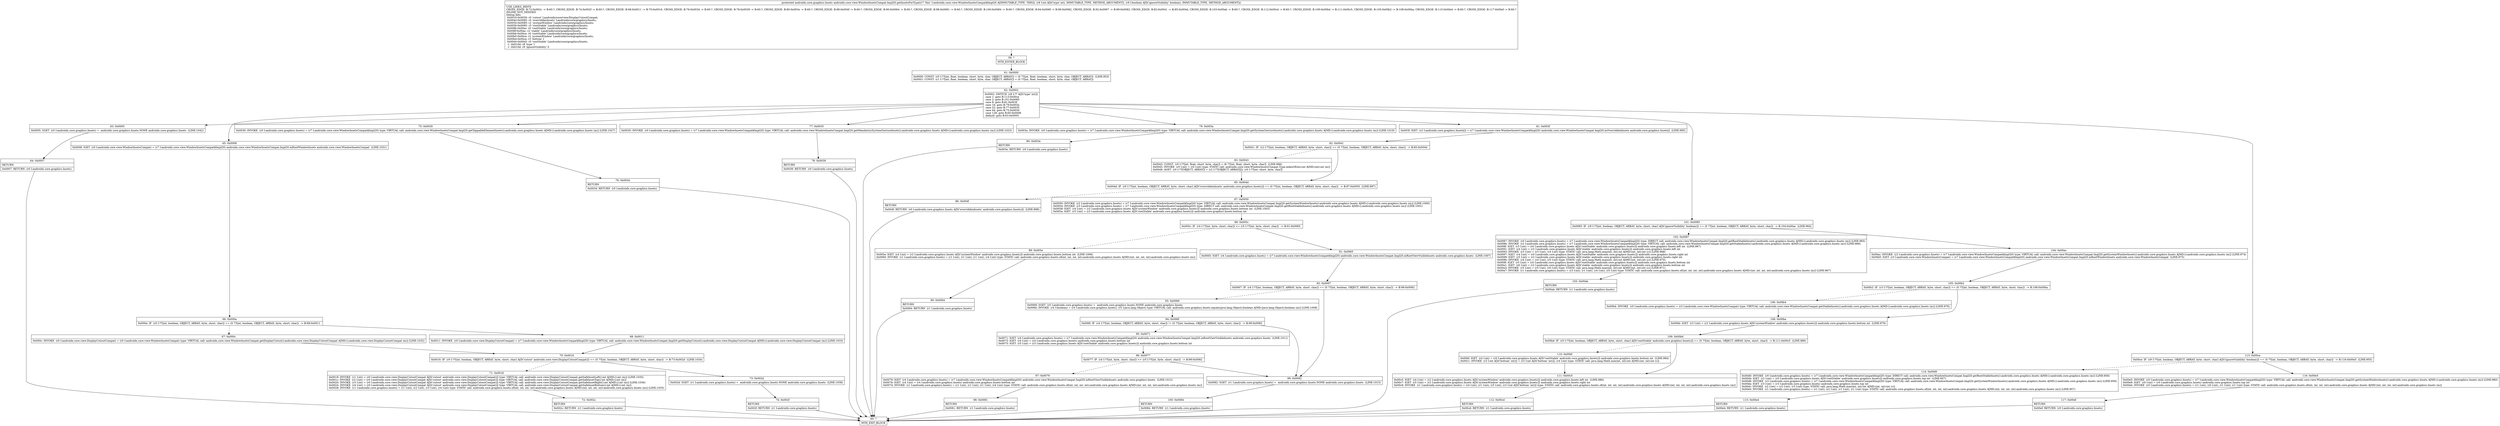 digraph "CFG forandroidx.core.view.WindowInsetsCompat.Impl20.getInsetsForType(IZ)Landroidx\/core\/graphics\/Insets;" {
Node_59 [shape=record,label="{59\:\ ?|MTH_ENTER_BLOCK\l}"];
Node_61 [shape=record,label="{61\:\ 0x0000|0x0000: CONST  (r0 I:??[int, float, boolean, short, byte, char, OBJECT, ARRAY]) = (0 ??[int, float, boolean, short, byte, char, OBJECT, ARRAY])  (LINE:953)\l0x0001: CONST  (r1 I:??[int, float, boolean, short, byte, char, OBJECT, ARRAY]) = (0 ??[int, float, boolean, short, byte, char, OBJECT, ARRAY]) \l}"];
Node_62 [shape=record,label="{62\:\ 0x0002|0x0002: SWITCH  (r8 I:?? A[D('type' int)])\l case 1: goto B:113:0x00ce\l case 2: goto B:101:0x0085\l case 8: goto B:81:0x003f\l case 16: goto B:79:0x003a\l case 32: goto B:77:0x0035\l case 64: goto B:75:0x0030\l case 128: goto B:65:0x0008\l default: goto B:63:0x0005 \l}"];
Node_63 [shape=record,label="{63\:\ 0x0005|0x0005: SGET  (r0 I:androidx.core.graphics.Insets) =  androidx.core.graphics.Insets.NONE androidx.core.graphics.Insets  (LINE:1042)\l}"];
Node_64 [shape=record,label="{64\:\ 0x0007|RETURN\l|0x0007: RETURN  (r0 I:androidx.core.graphics.Insets) \l}"];
Node_60 [shape=record,label="{60\:\ ?|MTH_EXIT_BLOCK\l}"];
Node_65 [shape=record,label="{65\:\ 0x0008|0x0008: IGET  (r0 I:androidx.core.view.WindowInsetsCompat) = (r7 I:androidx.core.view.WindowInsetsCompat$Impl20) androidx.core.view.WindowInsetsCompat.Impl20.mRootWindowInsets androidx.core.view.WindowInsetsCompat  (LINE:1031)\l}"];
Node_66 [shape=record,label="{66\:\ 0x000a|0x000a: IF  (r0 I:??[int, boolean, OBJECT, ARRAY, byte, short, char]) == (0 ??[int, boolean, OBJECT, ARRAY, byte, short, char])  \-\> B:68:0x0011 \l}"];
Node_67 [shape=record,label="{67\:\ 0x000c|0x000c: INVOKE  (r0 I:androidx.core.view.DisplayCutoutCompat) = (r0 I:androidx.core.view.WindowInsetsCompat) type: VIRTUAL call: androidx.core.view.WindowInsetsCompat.getDisplayCutout():androidx.core.view.DisplayCutoutCompat A[MD:():androidx.core.view.DisplayCutoutCompat (m)] (LINE:1032)\l}"];
Node_70 [shape=record,label="{70\:\ 0x0016|0x0016: IF  (r0 I:??[int, boolean, OBJECT, ARRAY, byte, short, char] A[D('cutout' androidx.core.view.DisplayCutoutCompat)]) == (0 ??[int, boolean, OBJECT, ARRAY, byte, short, char])  \-\> B:73:0x002d  (LINE:1034)\l}"];
Node_71 [shape=record,label="{71\:\ 0x0018|0x0018: INVOKE  (r1 I:int) = (r0 I:androidx.core.view.DisplayCutoutCompat A[D('cutout' androidx.core.view.DisplayCutoutCompat)]) type: VIRTUAL call: androidx.core.view.DisplayCutoutCompat.getSafeInsetLeft():int A[MD:():int (m)] (LINE:1035)\l0x001c: INVOKE  (r2 I:int) = (r0 I:androidx.core.view.DisplayCutoutCompat A[D('cutout' androidx.core.view.DisplayCutoutCompat)]) type: VIRTUAL call: androidx.core.view.DisplayCutoutCompat.getSafeInsetTop():int A[MD:():int (m)]\l0x0020: INVOKE  (r3 I:int) = (r0 I:androidx.core.view.DisplayCutoutCompat A[D('cutout' androidx.core.view.DisplayCutoutCompat)]) type: VIRTUAL call: androidx.core.view.DisplayCutoutCompat.getSafeInsetRight():int A[MD:():int (m)] (LINE:1036)\l0x0024: INVOKE  (r4 I:int) = (r0 I:androidx.core.view.DisplayCutoutCompat A[D('cutout' androidx.core.view.DisplayCutoutCompat)]) type: VIRTUAL call: androidx.core.view.DisplayCutoutCompat.getSafeInsetBottom():int A[MD:():int (m)]\l0x0028: INVOKE  (r1 I:androidx.core.graphics.Insets) = (r1 I:int), (r2 I:int), (r3 I:int), (r4 I:int) type: STATIC call: androidx.core.graphics.Insets.of(int, int, int, int):androidx.core.graphics.Insets A[MD:(int, int, int, int):androidx.core.graphics.Insets (m)] (LINE:1035)\l}"];
Node_72 [shape=record,label="{72\:\ 0x002c|RETURN\l|0x002c: RETURN  (r1 I:androidx.core.graphics.Insets) \l}"];
Node_73 [shape=record,label="{73\:\ 0x002d|0x002d: SGET  (r1 I:androidx.core.graphics.Insets) =  androidx.core.graphics.Insets.NONE androidx.core.graphics.Insets  (LINE:1038)\l}"];
Node_74 [shape=record,label="{74\:\ 0x002f|RETURN\l|0x002f: RETURN  (r1 I:androidx.core.graphics.Insets) \l}"];
Node_68 [shape=record,label="{68\:\ 0x0011|0x0011: INVOKE  (r0 I:androidx.core.view.DisplayCutoutCompat) = (r7 I:androidx.core.view.WindowInsetsCompat$Impl20) type: VIRTUAL call: androidx.core.view.WindowInsetsCompat.Impl20.getDisplayCutout():androidx.core.view.DisplayCutoutCompat A[MD:():androidx.core.view.DisplayCutoutCompat (m)] (LINE:1033)\l}"];
Node_75 [shape=record,label="{75\:\ 0x0030|0x0030: INVOKE  (r0 I:androidx.core.graphics.Insets) = (r7 I:androidx.core.view.WindowInsetsCompat$Impl20) type: VIRTUAL call: androidx.core.view.WindowInsetsCompat.Impl20.getTappableElementInsets():androidx.core.graphics.Insets A[MD:():androidx.core.graphics.Insets (m)] (LINE:1027)\l}"];
Node_76 [shape=record,label="{76\:\ 0x0034|RETURN\l|0x0034: RETURN  (r0 I:androidx.core.graphics.Insets) \l}"];
Node_77 [shape=record,label="{77\:\ 0x0035|0x0035: INVOKE  (r0 I:androidx.core.graphics.Insets) = (r7 I:androidx.core.view.WindowInsetsCompat$Impl20) type: VIRTUAL call: androidx.core.view.WindowInsetsCompat.Impl20.getMandatorySystemGestureInsets():androidx.core.graphics.Insets A[MD:():androidx.core.graphics.Insets (m)] (LINE:1023)\l}"];
Node_78 [shape=record,label="{78\:\ 0x0039|RETURN\l|0x0039: RETURN  (r0 I:androidx.core.graphics.Insets) \l}"];
Node_79 [shape=record,label="{79\:\ 0x003a|0x003a: INVOKE  (r0 I:androidx.core.graphics.Insets) = (r7 I:androidx.core.view.WindowInsetsCompat$Impl20) type: VIRTUAL call: androidx.core.view.WindowInsetsCompat.Impl20.getSystemGestureInsets():androidx.core.graphics.Insets A[MD:():androidx.core.graphics.Insets (m)] (LINE:1019)\l}"];
Node_80 [shape=record,label="{80\:\ 0x003e|RETURN\l|0x003e: RETURN  (r0 I:androidx.core.graphics.Insets) \l}"];
Node_81 [shape=record,label="{81\:\ 0x003f|0x003f: IGET  (r2 I:androidx.core.graphics.Insets[]) = (r7 I:androidx.core.view.WindowInsetsCompat$Impl20) androidx.core.view.WindowInsetsCompat.Impl20.mOverriddenInsets androidx.core.graphics.Insets[]  (LINE:995)\l}"];
Node_82 [shape=record,label="{82\:\ 0x0041|0x0041: IF  (r2 I:??[int, boolean, OBJECT, ARRAY, byte, short, char]) == (0 ??[int, boolean, OBJECT, ARRAY, byte, short, char])  \-\> B:85:0x004d \l}"];
Node_83 [shape=record,label="{83\:\ 0x0043|0x0043: CONST  (r0 I:??[int, float, short, byte, char]) = (8 ??[int, float, short, byte, char])  (LINE:996)\l0x0045: INVOKE  (r0 I:int) = (r0 I:int) type: STATIC call: androidx.core.view.WindowInsetsCompat.Type.indexOf(int):int A[MD:(int):int (m)]\l0x0049: AGET  (r0 I:??[OBJECT, ARRAY]) = (r2 I:??[OBJECT, ARRAY][]), (r0 I:??[int, short, byte, char]) \l}"];
Node_85 [shape=record,label="{85\:\ 0x004d|0x004d: IF  (r0 I:??[int, boolean, OBJECT, ARRAY, byte, short, char] A[D('overriddenInsets' androidx.core.graphics.Insets)]) == (0 ??[int, boolean, OBJECT, ARRAY, byte, short, char])  \-\> B:87:0x0050  (LINE:997)\l}"];
Node_86 [shape=record,label="{86\:\ 0x004f|RETURN\l|0x004f: RETURN  (r0 I:androidx.core.graphics.Insets A[D('overriddenInsets' androidx.core.graphics.Insets)])  (LINE:998)\l}"];
Node_87 [shape=record,label="{87\:\ 0x0050|0x0050: INVOKE  (r2 I:androidx.core.graphics.Insets) = (r7 I:androidx.core.view.WindowInsetsCompat$Impl20) type: VIRTUAL call: androidx.core.view.WindowInsetsCompat.Impl20.getSystemWindowInsets():androidx.core.graphics.Insets A[MD:():androidx.core.graphics.Insets (m)] (LINE:1000)\l0x0054: INVOKE  (r3 I:androidx.core.graphics.Insets) = (r7 I:androidx.core.view.WindowInsetsCompat$Impl20) type: DIRECT call: androidx.core.view.WindowInsetsCompat.Impl20.getRootStableInsets():androidx.core.graphics.Insets A[MD:():androidx.core.graphics.Insets (m)] (LINE:1001)\l0x0058: IGET  (r4 I:int) = (r2 I:androidx.core.graphics.Insets A[D('systemWindow' androidx.core.graphics.Insets)]) androidx.core.graphics.Insets.bottom int  (LINE:1003)\l0x005a: IGET  (r5 I:int) = (r3 I:androidx.core.graphics.Insets A[D('rootStable' androidx.core.graphics.Insets)]) androidx.core.graphics.Insets.bottom int \l}"];
Node_88 [shape=record,label="{88\:\ 0x005c|0x005c: IF  (r4 I:??[int, byte, short, char]) \<= (r5 I:??[int, byte, short, char])  \-\> B:91:0x0065 \l}"];
Node_89 [shape=record,label="{89\:\ 0x005e|0x005e: IGET  (r4 I:int) = (r2 I:androidx.core.graphics.Insets A[D('systemWindow' androidx.core.graphics.Insets)]) androidx.core.graphics.Insets.bottom int  (LINE:1006)\l0x0060: INVOKE  (r1 I:androidx.core.graphics.Insets) = (r1 I:int), (r1 I:int), (r1 I:int), (r4 I:int) type: STATIC call: androidx.core.graphics.Insets.of(int, int, int, int):androidx.core.graphics.Insets A[MD:(int, int, int, int):androidx.core.graphics.Insets (m)]\l}"];
Node_90 [shape=record,label="{90\:\ 0x0064|RETURN\l|0x0064: RETURN  (r1 I:androidx.core.graphics.Insets) \l}"];
Node_91 [shape=record,label="{91\:\ 0x0065|0x0065: IGET  (r4 I:androidx.core.graphics.Insets) = (r7 I:androidx.core.view.WindowInsetsCompat$Impl20) androidx.core.view.WindowInsetsCompat.Impl20.mRootViewVisibleInsets androidx.core.graphics.Insets  (LINE:1007)\l}"];
Node_92 [shape=record,label="{92\:\ 0x0067|0x0067: IF  (r4 I:??[int, boolean, OBJECT, ARRAY, byte, short, char]) == (0 ??[int, boolean, OBJECT, ARRAY, byte, short, char])  \-\> B:99:0x0082 \l}"];
Node_93 [shape=record,label="{93\:\ 0x0069|0x0069: SGET  (r5 I:androidx.core.graphics.Insets) =  androidx.core.graphics.Insets.NONE androidx.core.graphics.Insets \l0x006b: INVOKE  (r4 I:boolean) = (r4 I:androidx.core.graphics.Insets), (r5 I:java.lang.Object) type: VIRTUAL call: androidx.core.graphics.Insets.equals(java.lang.Object):boolean A[MD:(java.lang.Object):boolean (m)] (LINE:1008)\l}"];
Node_94 [shape=record,label="{94\:\ 0x006f|0x006f: IF  (r4 I:??[int, boolean, OBJECT, ARRAY, byte, short, char]) != (0 ??[int, boolean, OBJECT, ARRAY, byte, short, char])  \-\> B:99:0x0082 \l}"];
Node_95 [shape=record,label="{95\:\ 0x0071|0x0071: IGET  (r4 I:androidx.core.graphics.Insets) = (r7 I:androidx.core.view.WindowInsetsCompat$Impl20) androidx.core.view.WindowInsetsCompat.Impl20.mRootViewVisibleInsets androidx.core.graphics.Insets  (LINE:1011)\l0x0073: IGET  (r4 I:int) = (r4 I:androidx.core.graphics.Insets) androidx.core.graphics.Insets.bottom int \l0x0075: IGET  (r5 I:int) = (r3 I:androidx.core.graphics.Insets A[D('rootStable' androidx.core.graphics.Insets)]) androidx.core.graphics.Insets.bottom int \l}"];
Node_96 [shape=record,label="{96\:\ 0x0077|0x0077: IF  (r4 I:??[int, byte, short, char]) \<= (r5 I:??[int, byte, short, char])  \-\> B:99:0x0082 \l}"];
Node_97 [shape=record,label="{97\:\ 0x0079|0x0079: IGET  (r4 I:androidx.core.graphics.Insets) = (r7 I:androidx.core.view.WindowInsetsCompat$Impl20) androidx.core.view.WindowInsetsCompat.Impl20.mRootViewVisibleInsets androidx.core.graphics.Insets  (LINE:1012)\l0x007b: IGET  (r4 I:int) = (r4 I:androidx.core.graphics.Insets) androidx.core.graphics.Insets.bottom int \l0x007d: INVOKE  (r1 I:androidx.core.graphics.Insets) = (r1 I:int), (r1 I:int), (r1 I:int), (r4 I:int) type: STATIC call: androidx.core.graphics.Insets.of(int, int, int, int):androidx.core.graphics.Insets A[MD:(int, int, int, int):androidx.core.graphics.Insets (m)]\l}"];
Node_98 [shape=record,label="{98\:\ 0x0081|RETURN\l|0x0081: RETURN  (r1 I:androidx.core.graphics.Insets) \l}"];
Node_99 [shape=record,label="{99\:\ 0x0082|0x0082: SGET  (r1 I:androidx.core.graphics.Insets) =  androidx.core.graphics.Insets.NONE androidx.core.graphics.Insets  (LINE:1015)\l}"];
Node_100 [shape=record,label="{100\:\ 0x0084|RETURN\l|0x0084: RETURN  (r1 I:androidx.core.graphics.Insets) \l}"];
Node_101 [shape=record,label="{101\:\ 0x0085|0x0085: IF  (r9 I:??[int, boolean, OBJECT, ARRAY, byte, short, char] A[D('ignoreVisibility' boolean)]) == (0 ??[int, boolean, OBJECT, ARRAY, byte, short, char])  \-\> B:104:0x00ac  (LINE:964)\l}"];
Node_102 [shape=record,label="{102\:\ 0x0087|0x0087: INVOKE  (r0 I:androidx.core.graphics.Insets) = (r7 I:androidx.core.view.WindowInsetsCompat$Impl20) type: DIRECT call: androidx.core.view.WindowInsetsCompat.Impl20.getRootStableInsets():androidx.core.graphics.Insets A[MD:():androidx.core.graphics.Insets (m)] (LINE:965)\l0x008b: INVOKE  (r2 I:androidx.core.graphics.Insets) = (r7 I:androidx.core.view.WindowInsetsCompat$Impl20) type: VIRTUAL call: androidx.core.view.WindowInsetsCompat.Impl20.getStableInsets():androidx.core.graphics.Insets A[MD:():androidx.core.graphics.Insets (m)] (LINE:966)\l0x008f: IGET  (r3 I:int) = (r0 I:androidx.core.graphics.Insets A[D('rootStable' androidx.core.graphics.Insets)]) androidx.core.graphics.Insets.left int  (LINE:967)\l0x0091: IGET  (r4 I:int) = (r2 I:androidx.core.graphics.Insets A[D('stable' androidx.core.graphics.Insets)]) androidx.core.graphics.Insets.left int \l0x0093: INVOKE  (r3 I:int) = (r3 I:int), (r4 I:int) type: STATIC call: java.lang.Math.max(int, int):int A[MD:(int, int):int (c)] (LINE:968)\l0x0097: IGET  (r4 I:int) = (r0 I:androidx.core.graphics.Insets A[D('rootStable' androidx.core.graphics.Insets)]) androidx.core.graphics.Insets.right int \l0x0099: IGET  (r5 I:int) = (r2 I:androidx.core.graphics.Insets A[D('stable' androidx.core.graphics.Insets)]) androidx.core.graphics.Insets.right int \l0x009b: INVOKE  (r4 I:int) = (r4 I:int), (r5 I:int) type: STATIC call: java.lang.Math.max(int, int):int A[MD:(int, int):int (c)] (LINE:970)\l0x009f: IGET  (r5 I:int) = (r0 I:androidx.core.graphics.Insets A[D('rootStable' androidx.core.graphics.Insets)]) androidx.core.graphics.Insets.bottom int \l0x00a1: IGET  (r6 I:int) = (r2 I:androidx.core.graphics.Insets A[D('stable' androidx.core.graphics.Insets)]) androidx.core.graphics.Insets.bottom int \l0x00a3: INVOKE  (r5 I:int) = (r5 I:int), (r6 I:int) type: STATIC call: java.lang.Math.max(int, int):int A[MD:(int, int):int (c)] (LINE:971)\l0x00a7: INVOKE  (r1 I:androidx.core.graphics.Insets) = (r3 I:int), (r1 I:int), (r4 I:int), (r5 I:int) type: STATIC call: androidx.core.graphics.Insets.of(int, int, int, int):androidx.core.graphics.Insets A[MD:(int, int, int, int):androidx.core.graphics.Insets (m)] (LINE:967)\l}"];
Node_103 [shape=record,label="{103\:\ 0x00ab|RETURN\l|0x00ab: RETURN  (r1 I:androidx.core.graphics.Insets) \l}"];
Node_104 [shape=record,label="{104\:\ 0x00ac|0x00ac: INVOKE  (r2 I:androidx.core.graphics.Insets) = (r7 I:androidx.core.view.WindowInsetsCompat$Impl20) type: VIRTUAL call: androidx.core.view.WindowInsetsCompat.Impl20.getSystemWindowInsets():androidx.core.graphics.Insets A[MD:():androidx.core.graphics.Insets (m)] (LINE:974)\l0x00b0: IGET  (r3 I:androidx.core.view.WindowInsetsCompat) = (r7 I:androidx.core.view.WindowInsetsCompat$Impl20) androidx.core.view.WindowInsetsCompat.Impl20.mRootWindowInsets androidx.core.view.WindowInsetsCompat  (LINE:975)\l}"];
Node_105 [shape=record,label="{105\:\ 0x00b2|0x00b2: IF  (r3 I:??[int, boolean, OBJECT, ARRAY, byte, short, char]) == (0 ??[int, boolean, OBJECT, ARRAY, byte, short, char])  \-\> B:108:0x00ba \l}"];
Node_106 [shape=record,label="{106\:\ 0x00b4|0x00b4: INVOKE  (r0 I:androidx.core.graphics.Insets) = (r3 I:androidx.core.view.WindowInsetsCompat) type: VIRTUAL call: androidx.core.view.WindowInsetsCompat.getStableInsets():androidx.core.graphics.Insets A[MD:():androidx.core.graphics.Insets (m)] (LINE:976)\l}"];
Node_108 [shape=record,label="{108\:\ 0x00ba|0x00bb: IGET  (r3 I:int) = (r2 I:androidx.core.graphics.Insets A[D('systemWindow' androidx.core.graphics.Insets)]) androidx.core.graphics.Insets.bottom int  (LINE:979)\l}"];
Node_109 [shape=record,label="{109\:\ 0x00bd|0x00bd: IF  (r0 I:??[int, boolean, OBJECT, ARRAY, byte, short, char] A[D('rootStable' androidx.core.graphics.Insets)]) == (0 ??[int, boolean, OBJECT, ARRAY, byte, short, char])  \-\> B:111:0x00c5  (LINE:980)\l}"];
Node_110 [shape=record,label="{110\:\ 0x00bf|0x00bf: IGET  (r4 I:int) = (r0 I:androidx.core.graphics.Insets A[D('rootStable' androidx.core.graphics.Insets)]) androidx.core.graphics.Insets.bottom int  (LINE:984)\l0x00c1: INVOKE  (r3 I:int A[D('bottom' int)]) = (r3 I:int A[D('bottom' int)]), (r4 I:int) type: STATIC call: java.lang.Math.min(int, int):int A[MD:(int, int):int (c)]\l}"];
Node_111 [shape=record,label="{111\:\ 0x00c5|0x00c5: IGET  (r4 I:int) = (r2 I:androidx.core.graphics.Insets A[D('systemWindow' androidx.core.graphics.Insets)]) androidx.core.graphics.Insets.left int  (LINE:986)\l0x00c7: IGET  (r5 I:int) = (r2 I:androidx.core.graphics.Insets A[D('systemWindow' androidx.core.graphics.Insets)]) androidx.core.graphics.Insets.right int \l0x00c9: INVOKE  (r1 I:androidx.core.graphics.Insets) = (r4 I:int), (r1 I:int), (r5 I:int), (r3 I:int A[D('bottom' int)]) type: STATIC call: androidx.core.graphics.Insets.of(int, int, int, int):androidx.core.graphics.Insets A[MD:(int, int, int, int):androidx.core.graphics.Insets (m)]\l}"];
Node_112 [shape=record,label="{112\:\ 0x00cd|RETURN\l|0x00cd: RETURN  (r1 I:androidx.core.graphics.Insets) \l}"];
Node_113 [shape=record,label="{113\:\ 0x00ce|0x00ce: IF  (r9 I:??[int, boolean, OBJECT, ARRAY, byte, short, char] A[D('ignoreVisibility' boolean)]) == (0 ??[int, boolean, OBJECT, ARRAY, byte, short, char])  \-\> B:116:0x00e5  (LINE:955)\l}"];
Node_114 [shape=record,label="{114\:\ 0x00d0|0x00d0: INVOKE  (r0 I:androidx.core.graphics.Insets) = (r7 I:androidx.core.view.WindowInsetsCompat$Impl20) type: DIRECT call: androidx.core.view.WindowInsetsCompat.Impl20.getRootStableInsets():androidx.core.graphics.Insets A[MD:():androidx.core.graphics.Insets (m)] (LINE:956)\l0x00d4: IGET  (r2 I:int) = (r0 I:androidx.core.graphics.Insets A[D('rootStable' androidx.core.graphics.Insets)]) androidx.core.graphics.Insets.top int  (LINE:957)\l0x00d6: INVOKE  (r3 I:androidx.core.graphics.Insets) = (r7 I:androidx.core.view.WindowInsetsCompat$Impl20) type: VIRTUAL call: androidx.core.view.WindowInsetsCompat.Impl20.getSystemWindowInsets():androidx.core.graphics.Insets A[MD:():androidx.core.graphics.Insets (m)] (LINE:958)\l0x00da: IGET  (r3 I:int) = (r3 I:androidx.core.graphics.Insets) androidx.core.graphics.Insets.top int \l0x00dc: INVOKE  (r2 I:int) = (r2 I:int), (r3 I:int) type: STATIC call: java.lang.Math.max(int, int):int A[MD:(int, int):int (c)]\l0x00e0: INVOKE  (r1 I:androidx.core.graphics.Insets) = (r1 I:int), (r2 I:int), (r1 I:int), (r1 I:int) type: STATIC call: androidx.core.graphics.Insets.of(int, int, int, int):androidx.core.graphics.Insets A[MD:(int, int, int, int):androidx.core.graphics.Insets (m)] (LINE:957)\l}"];
Node_115 [shape=record,label="{115\:\ 0x00e4|RETURN\l|0x00e4: RETURN  (r1 I:androidx.core.graphics.Insets) \l}"];
Node_116 [shape=record,label="{116\:\ 0x00e5|0x00e5: INVOKE  (r0 I:androidx.core.graphics.Insets) = (r7 I:androidx.core.view.WindowInsetsCompat$Impl20) type: VIRTUAL call: androidx.core.view.WindowInsetsCompat.Impl20.getSystemWindowInsets():androidx.core.graphics.Insets A[MD:():androidx.core.graphics.Insets (m)] (LINE:960)\l0x00e9: IGET  (r0 I:int) = (r0 I:androidx.core.graphics.Insets) androidx.core.graphics.Insets.top int \l0x00eb: INVOKE  (r0 I:androidx.core.graphics.Insets) = (r1 I:int), (r0 I:int), (r1 I:int), (r1 I:int) type: STATIC call: androidx.core.graphics.Insets.of(int, int, int, int):androidx.core.graphics.Insets A[MD:(int, int, int, int):androidx.core.graphics.Insets (m)]\l}"];
Node_117 [shape=record,label="{117\:\ 0x00ef|RETURN\l|0x00ef: RETURN  (r0 I:androidx.core.graphics.Insets) \l}"];
MethodNode[shape=record,label="{protected androidx.core.graphics.Insets androidx.core.view.WindowInsetsCompat.Impl20.getInsetsForType((r7 'this' I:androidx.core.view.WindowInsetsCompat$Impl20 A[IMMUTABLE_TYPE, THIS]), (r8 I:int A[D('type' int), IMMUTABLE_TYPE, METHOD_ARGUMENT]), (r9 I:boolean A[D('ignoreVisibility' boolean), IMMUTABLE_TYPE, METHOD_ARGUMENT]))  | USE_LINES_HINTS\lCROSS_EDGE: B:72:0x002c \-\> B:60:?, CROSS_EDGE: B:74:0x002f \-\> B:60:?, CROSS_EDGE: B:68:0x0011 \-\> B:70:0x0016, CROSS_EDGE: B:76:0x0034 \-\> B:60:?, CROSS_EDGE: B:78:0x0039 \-\> B:60:?, CROSS_EDGE: B:80:0x003e \-\> B:60:?, CROSS_EDGE: B:86:0x004f \-\> B:60:?, CROSS_EDGE: B:90:0x0064 \-\> B:60:?, CROSS_EDGE: B:98:0x0081 \-\> B:60:?, CROSS_EDGE: B:100:0x0084 \-\> B:60:?, CROSS_EDGE: B:94:0x006f \-\> B:99:0x0082, CROSS_EDGE: B:92:0x0067 \-\> B:99:0x0082, CROSS_EDGE: B:82:0x0041 \-\> B:85:0x004d, CROSS_EDGE: B:103:0x00ab \-\> B:60:?, CROSS_EDGE: B:112:0x00cd \-\> B:60:?, CROSS_EDGE: B:109:0x00bd \-\> B:111:0x00c5, CROSS_EDGE: B:105:0x00b2 \-\> B:108:0x00ba, CROSS_EDGE: B:115:0x00e4 \-\> B:60:?, CROSS_EDGE: B:117:0x00ef \-\> B:60:?\lINLINE_NOT_NEEDED\lDebug Info:\l  0x0016\-0x0030: r0 'cutout' Landroidx\/core\/view\/DisplayCutoutCompat;\l  0x004d\-0x0085: r0 'overriddenInsets' Landroidx\/core\/graphics\/Insets;\l  0x0054\-0x0085: r2 'systemWindow' Landroidx\/core\/graphics\/Insets;\l  0x0058\-0x0085: r3 'rootStable' Landroidx\/core\/graphics\/Insets;\l  0x008b\-0x00ac: r0 'rootStable' Landroidx\/core\/graphics\/Insets;\l  0x008f\-0x00ac: r2 'stable' Landroidx\/core\/graphics\/Insets;\l  0x00bb\-0x00ce: r0 'rootStable' Landroidx\/core\/graphics\/Insets;\l  0x00b0\-0x00ce: r2 'systemWindow' Landroidx\/core\/graphics\/Insets;\l  0x00bd\-0x00ce: r3 'bottom' I\l  0x00d4\-0x00e5: r0 'rootStable' Landroidx\/core\/graphics\/Insets;\l  \-1 \-0x010d: r8 'type' I\l  \-1 \-0x010d: r9 'ignoreVisibility' Z\l}"];
MethodNode -> Node_59;Node_59 -> Node_61;
Node_61 -> Node_62;
Node_62 -> Node_63;
Node_62 -> Node_65;
Node_62 -> Node_75;
Node_62 -> Node_77;
Node_62 -> Node_79;
Node_62 -> Node_81;
Node_62 -> Node_101;
Node_62 -> Node_113;
Node_63 -> Node_64;
Node_64 -> Node_60;
Node_65 -> Node_66;
Node_66 -> Node_67[style=dashed];
Node_66 -> Node_68;
Node_67 -> Node_70;
Node_70 -> Node_71[style=dashed];
Node_70 -> Node_73;
Node_71 -> Node_72;
Node_72 -> Node_60;
Node_73 -> Node_74;
Node_74 -> Node_60;
Node_68 -> Node_70;
Node_75 -> Node_76;
Node_76 -> Node_60;
Node_77 -> Node_78;
Node_78 -> Node_60;
Node_79 -> Node_80;
Node_80 -> Node_60;
Node_81 -> Node_82;
Node_82 -> Node_83[style=dashed];
Node_82 -> Node_85;
Node_83 -> Node_85;
Node_85 -> Node_86[style=dashed];
Node_85 -> Node_87;
Node_86 -> Node_60;
Node_87 -> Node_88;
Node_88 -> Node_89[style=dashed];
Node_88 -> Node_91;
Node_89 -> Node_90;
Node_90 -> Node_60;
Node_91 -> Node_92;
Node_92 -> Node_93[style=dashed];
Node_92 -> Node_99;
Node_93 -> Node_94;
Node_94 -> Node_95[style=dashed];
Node_94 -> Node_99;
Node_95 -> Node_96;
Node_96 -> Node_97[style=dashed];
Node_96 -> Node_99;
Node_97 -> Node_98;
Node_98 -> Node_60;
Node_99 -> Node_100;
Node_100 -> Node_60;
Node_101 -> Node_102[style=dashed];
Node_101 -> Node_104;
Node_102 -> Node_103;
Node_103 -> Node_60;
Node_104 -> Node_105;
Node_105 -> Node_106[style=dashed];
Node_105 -> Node_108;
Node_106 -> Node_108;
Node_108 -> Node_109;
Node_109 -> Node_110[style=dashed];
Node_109 -> Node_111;
Node_110 -> Node_111;
Node_111 -> Node_112;
Node_112 -> Node_60;
Node_113 -> Node_114[style=dashed];
Node_113 -> Node_116;
Node_114 -> Node_115;
Node_115 -> Node_60;
Node_116 -> Node_117;
Node_117 -> Node_60;
}

